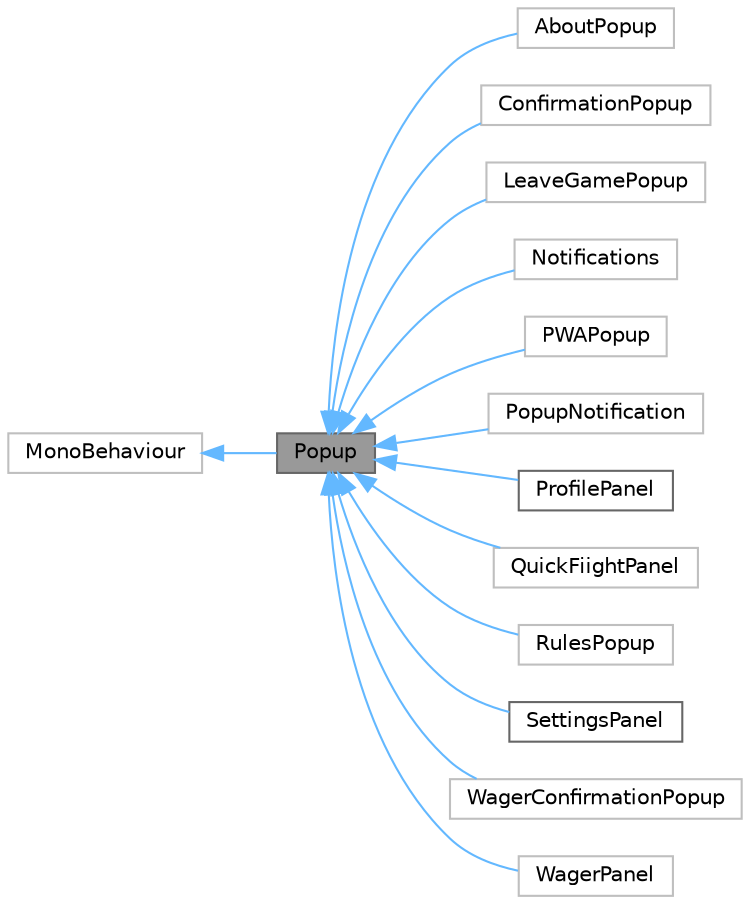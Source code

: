 digraph "Popup"
{
 // LATEX_PDF_SIZE
  bgcolor="transparent";
  edge [fontname=Helvetica,fontsize=10,labelfontname=Helvetica,labelfontsize=10];
  node [fontname=Helvetica,fontsize=10,shape=box,height=0.2,width=0.4];
  rankdir="LR";
  Node1 [id="Node000001",label="Popup",height=0.2,width=0.4,color="gray40", fillcolor="grey60", style="filled", fontcolor="black",tooltip=" "];
  Node2 -> Node1 [id="edge1_Node000001_Node000002",dir="back",color="steelblue1",style="solid",tooltip=" "];
  Node2 [id="Node000002",label="MonoBehaviour",height=0.2,width=0.4,color="grey75", fillcolor="white", style="filled",tooltip=" "];
  Node1 -> Node3 [id="edge2_Node000001_Node000003",dir="back",color="steelblue1",style="solid",tooltip=" "];
  Node3 [id="Node000003",label="AboutPopup",height=0.2,width=0.4,color="grey75", fillcolor="white", style="filled",URL="$class_about_popup.html",tooltip=" "];
  Node1 -> Node4 [id="edge3_Node000001_Node000004",dir="back",color="steelblue1",style="solid",tooltip=" "];
  Node4 [id="Node000004",label="ConfirmationPopup",height=0.2,width=0.4,color="grey75", fillcolor="white", style="filled",URL="$class_confirmation_popup.html",tooltip=" "];
  Node1 -> Node5 [id="edge4_Node000001_Node000005",dir="back",color="steelblue1",style="solid",tooltip=" "];
  Node5 [id="Node000005",label="LeaveGamePopup",height=0.2,width=0.4,color="grey75", fillcolor="white", style="filled",URL="$class_leave_game_popup.html",tooltip=" "];
  Node1 -> Node6 [id="edge5_Node000001_Node000006",dir="back",color="steelblue1",style="solid",tooltip=" "];
  Node6 [id="Node000006",label="Notifications",height=0.2,width=0.4,color="grey75", fillcolor="white", style="filled",URL="$class_notifications.html",tooltip=" "];
  Node1 -> Node7 [id="edge6_Node000001_Node000007",dir="back",color="steelblue1",style="solid",tooltip=" "];
  Node7 [id="Node000007",label="PWAPopup",height=0.2,width=0.4,color="grey75", fillcolor="white", style="filled",URL="$class_p_w_a_popup.html",tooltip=" "];
  Node1 -> Node8 [id="edge7_Node000001_Node000008",dir="back",color="steelblue1",style="solid",tooltip=" "];
  Node8 [id="Node000008",label="PopupNotification",height=0.2,width=0.4,color="grey75", fillcolor="white", style="filled",URL="$class_popup_notification.html",tooltip=" "];
  Node1 -> Node9 [id="edge8_Node000001_Node000009",dir="back",color="steelblue1",style="solid",tooltip=" "];
  Node9 [id="Node000009",label="ProfilePanel",height=0.2,width=0.4,color="gray40", fillcolor="white", style="filled",URL="$class_profile_panel.html",tooltip="Manager class to the player profile panel (wallet / username)"];
  Node1 -> Node10 [id="edge9_Node000001_Node000010",dir="back",color="steelblue1",style="solid",tooltip=" "];
  Node10 [id="Node000010",label="QuickFiightPanel",height=0.2,width=0.4,color="grey75", fillcolor="white", style="filled",URL="$class_quick_fiight_panel.html",tooltip=" "];
  Node1 -> Node11 [id="edge10_Node000001_Node000011",dir="back",color="steelblue1",style="solid",tooltip=" "];
  Node11 [id="Node000011",label="RulesPopup",height=0.2,width=0.4,color="grey75", fillcolor="white", style="filled",URL="$class_rules_popup.html",tooltip=" "];
  Node1 -> Node12 [id="edge11_Node000001_Node000012",dir="back",color="steelblue1",style="solid",tooltip=" "];
  Node12 [id="Node000012",label="SettingsPanel",height=0.2,width=0.4,color="gray40", fillcolor="white", style="filled",URL="$class_settings_panel.html",tooltip="Manager class to the settings panel (audio levels, muting sounds, etc.)"];
  Node1 -> Node13 [id="edge12_Node000001_Node000013",dir="back",color="steelblue1",style="solid",tooltip=" "];
  Node13 [id="Node000013",label="WagerConfirmationPopup",height=0.2,width=0.4,color="grey75", fillcolor="white", style="filled",URL="$class_wager_confirmation_popup.html",tooltip=" "];
  Node1 -> Node14 [id="edge13_Node000001_Node000014",dir="back",color="steelblue1",style="solid",tooltip=" "];
  Node14 [id="Node000014",label="WagerPanel",height=0.2,width=0.4,color="grey75", fillcolor="white", style="filled",URL="$class_wager_panel.html",tooltip=" "];
}
